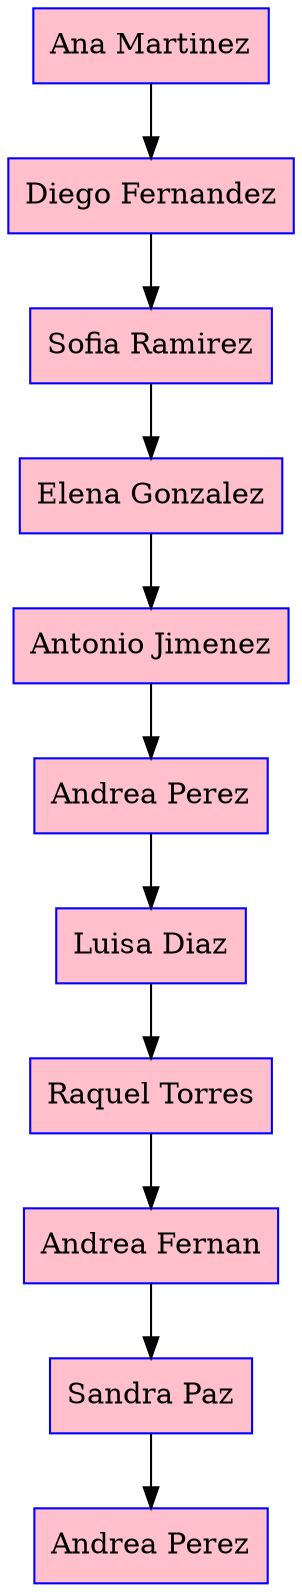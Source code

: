  digraph Pila {
     node [shape=box, style=filled, color=blue, fillcolor=pink];
     "Node           1 " [label="Ana Martinez"];
     "Node           1 " -> "Node           2 ";
     "Node           2 " [label="Diego Fernandez"];
     "Node           2 " -> "Node           3 ";
     "Node           3 " [label="Sofia Ramirez"];
     "Node           3 " -> "Node           4 ";
     "Node           4 " [label="Elena Gonzalez"];
     "Node           4 " -> "Node           5 ";
     "Node           5 " [label="Antonio Jimenez"];
     "Node           5 " -> "Node           6 ";
     "Node           6 " [label="Andrea Perez"];
     "Node           6 " -> "Node           7 ";
     "Node           7 " [label="Luisa Diaz"];
     "Node           7 " -> "Node           8 ";
     "Node           8 " [label="Raquel Torres"];
     "Node           8 " -> "Node           9 ";
     "Node           9 " [label="Andrea Fernan"];
     "Node           9 " -> "Node          10 ";
     "Node          10 " [label="Sandra Paz"];
     "Node          10 " -> "Node          11 ";
     "Node          11 " [label="Andrea Perez"];
 }
